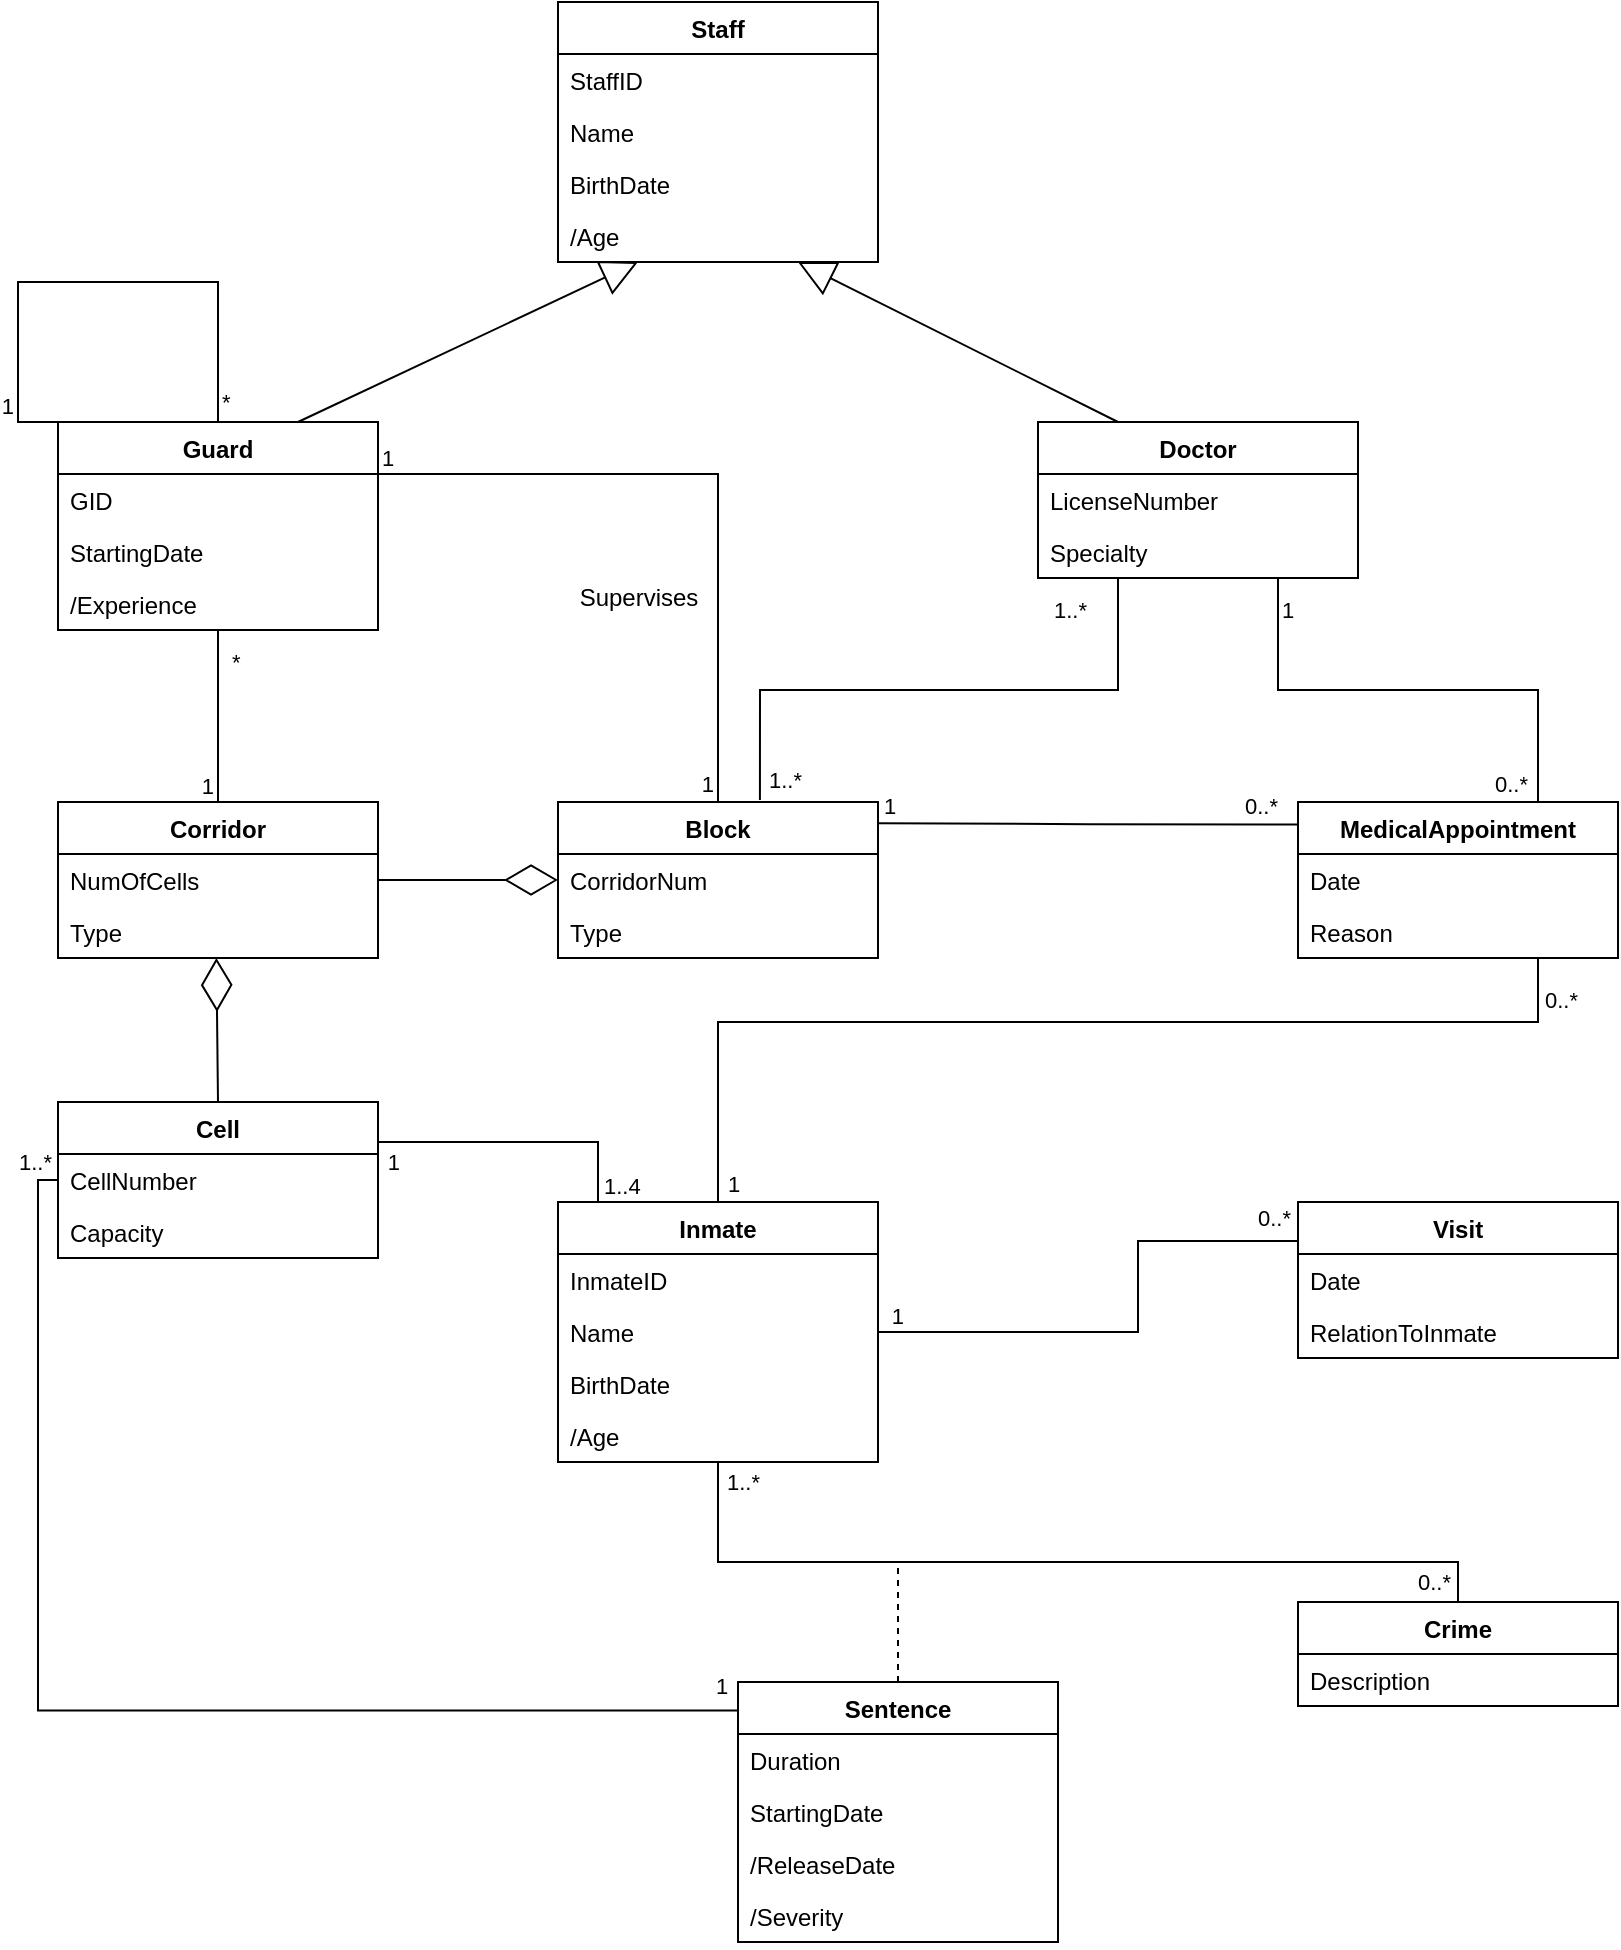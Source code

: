 <mxfile version="15.8.3" type="github">
  <diagram id="kgcrtWVFsiGZsjyP_v5N" name="Page-1">
    <mxGraphModel dx="1422" dy="2001" grid="1" gridSize="10" guides="1" tooltips="1" connect="1" arrows="1" fold="1" page="1" pageScale="1" pageWidth="827" pageHeight="1169" math="0" shadow="0">
      <root>
        <mxCell id="0" />
        <mxCell id="1" parent="0" />
        <mxCell id="WiG1OMdd3NblhOqTEnWN-1" value="Block" style="swimlane;fontStyle=1;align=center;verticalAlign=top;childLayout=stackLayout;horizontal=1;startSize=26;horizontalStack=0;resizeParent=1;resizeParentMax=0;resizeLast=0;collapsible=1;marginBottom=0;" parent="1" vertex="1">
          <mxGeometry x="750" y="-50" width="160" height="78" as="geometry">
            <mxRectangle x="750" y="220" width="60" height="26" as="alternateBounds" />
          </mxGeometry>
        </mxCell>
        <mxCell id="WiG1OMdd3NblhOqTEnWN-106" value="CorridorNum" style="text;strokeColor=none;fillColor=none;align=left;verticalAlign=top;spacingLeft=4;spacingRight=4;overflow=hidden;rotatable=0;points=[[0,0.5],[1,0.5]];portConstraint=eastwest;fontStyle=0" parent="WiG1OMdd3NblhOqTEnWN-1" vertex="1">
          <mxGeometry y="26" width="160" height="26" as="geometry" />
        </mxCell>
        <mxCell id="uNDc3RV0QNf6Mn9Po8Ji-14" value="Type" style="text;strokeColor=none;fillColor=none;align=left;verticalAlign=top;spacingLeft=4;spacingRight=4;overflow=hidden;rotatable=0;points=[[0,0.5],[1,0.5]];portConstraint=eastwest;fontStyle=0" parent="WiG1OMdd3NblhOqTEnWN-1" vertex="1">
          <mxGeometry y="52" width="160" height="26" as="geometry" />
        </mxCell>
        <mxCell id="WiG1OMdd3NblhOqTEnWN-5" value="Corridor" style="swimlane;fontStyle=1;align=center;verticalAlign=top;childLayout=stackLayout;horizontal=1;startSize=26;horizontalStack=0;resizeParent=1;resizeParentMax=0;resizeLast=0;collapsible=1;marginBottom=0;" parent="1" vertex="1">
          <mxGeometry x="500" y="-50" width="160" height="78" as="geometry">
            <mxRectangle x="280" y="220" width="80" height="26" as="alternateBounds" />
          </mxGeometry>
        </mxCell>
        <mxCell id="WiG1OMdd3NblhOqTEnWN-8" value="NumOfCells" style="text;strokeColor=none;fillColor=none;align=left;verticalAlign=top;spacingLeft=4;spacingRight=4;overflow=hidden;rotatable=0;points=[[0,0.5],[1,0.5]];portConstraint=eastwest;" parent="WiG1OMdd3NblhOqTEnWN-5" vertex="1">
          <mxGeometry y="26" width="160" height="26" as="geometry" />
        </mxCell>
        <mxCell id="uNDc3RV0QNf6Mn9Po8Ji-21" value="Type" style="text;strokeColor=none;fillColor=none;align=left;verticalAlign=top;spacingLeft=4;spacingRight=4;overflow=hidden;rotatable=0;points=[[0,0.5],[1,0.5]];portConstraint=eastwest;" parent="WiG1OMdd3NblhOqTEnWN-5" vertex="1">
          <mxGeometry y="52" width="160" height="26" as="geometry" />
        </mxCell>
        <object label="Guard" id="WiG1OMdd3NblhOqTEnWN-17">
          <mxCell style="swimlane;fontStyle=1;align=center;verticalAlign=top;childLayout=stackLayout;horizontal=1;startSize=26;horizontalStack=0;resizeParent=1;resizeParentMax=0;resizeLast=0;collapsible=1;marginBottom=0;" parent="1" vertex="1">
            <mxGeometry x="500" y="-240" width="160" height="104" as="geometry">
              <mxRectangle x="330" y="-90" width="70" height="26" as="alternateBounds" />
            </mxGeometry>
          </mxCell>
        </object>
        <mxCell id="dUfujEgyJ_mYRScmpVey-1" value="GID" style="text;strokeColor=none;fillColor=none;align=left;verticalAlign=top;spacingLeft=4;spacingRight=4;overflow=hidden;rotatable=0;points=[[0,0.5],[1,0.5]];portConstraint=eastwest;fontStyle=0" vertex="1" parent="WiG1OMdd3NblhOqTEnWN-17">
          <mxGeometry y="26" width="160" height="26" as="geometry" />
        </mxCell>
        <mxCell id="1eANcThrR3IjL-EW0r3--76" value="StartingDate" style="text;strokeColor=none;fillColor=none;align=left;verticalAlign=top;spacingLeft=4;spacingRight=4;overflow=hidden;rotatable=0;points=[[0,0.5],[1,0.5]];portConstraint=eastwest;fontStyle=0" parent="WiG1OMdd3NblhOqTEnWN-17" vertex="1">
          <mxGeometry y="52" width="160" height="26" as="geometry" />
        </mxCell>
        <mxCell id="WiG1OMdd3NblhOqTEnWN-101" value="/Experience" style="text;strokeColor=none;fillColor=none;align=left;verticalAlign=top;spacingLeft=4;spacingRight=4;overflow=hidden;rotatable=0;points=[[0,0.5],[1,0.5]];portConstraint=eastwest;" parent="WiG1OMdd3NblhOqTEnWN-17" vertex="1">
          <mxGeometry y="78" width="160" height="26" as="geometry" />
        </mxCell>
        <mxCell id="WiG1OMdd3NblhOqTEnWN-21" value="Visit&#xa;" style="swimlane;fontStyle=1;align=center;verticalAlign=top;childLayout=stackLayout;horizontal=1;startSize=26;horizontalStack=0;resizeParent=1;resizeParentMax=0;resizeLast=0;collapsible=1;marginBottom=0;" parent="1" vertex="1">
          <mxGeometry x="1120" y="150" width="160" height="78" as="geometry">
            <mxRectangle x="667" y="560" width="60" height="26" as="alternateBounds" />
          </mxGeometry>
        </mxCell>
        <mxCell id="WiG1OMdd3NblhOqTEnWN-24" value="Date" style="text;strokeColor=none;fillColor=none;align=left;verticalAlign=top;spacingLeft=4;spacingRight=4;overflow=hidden;rotatable=0;points=[[0,0.5],[1,0.5]];portConstraint=eastwest;" parent="WiG1OMdd3NblhOqTEnWN-21" vertex="1">
          <mxGeometry y="26" width="160" height="26" as="geometry" />
        </mxCell>
        <mxCell id="WiG1OMdd3NblhOqTEnWN-103" value="RelationToInmate" style="text;strokeColor=none;fillColor=none;align=left;verticalAlign=top;spacingLeft=4;spacingRight=4;overflow=hidden;rotatable=0;points=[[0,0.5],[1,0.5]];portConstraint=eastwest;" parent="WiG1OMdd3NblhOqTEnWN-21" vertex="1">
          <mxGeometry y="52" width="160" height="26" as="geometry" />
        </mxCell>
        <object label="Inmate" id="WiG1OMdd3NblhOqTEnWN-30">
          <mxCell style="swimlane;fontStyle=1;align=center;verticalAlign=top;childLayout=stackLayout;horizontal=1;startSize=26;horizontalStack=0;resizeParent=1;resizeParentMax=0;resizeLast=0;collapsible=1;marginBottom=0;" parent="1" vertex="1">
            <mxGeometry x="750" y="150" width="160" height="130" as="geometry">
              <mxRectangle x="90" y="447" width="70" height="26" as="alternateBounds" />
            </mxGeometry>
          </mxCell>
        </object>
        <mxCell id="WiG1OMdd3NblhOqTEnWN-31" value="InmateID" style="text;strokeColor=none;fillColor=none;align=left;verticalAlign=top;spacingLeft=4;spacingRight=4;overflow=hidden;rotatable=0;points=[[0,0.5],[1,0.5]];portConstraint=eastwest;fontStyle=0" parent="WiG1OMdd3NblhOqTEnWN-30" vertex="1">
          <mxGeometry y="26" width="160" height="26" as="geometry" />
        </mxCell>
        <mxCell id="WiG1OMdd3NblhOqTEnWN-33" value="Name" style="text;strokeColor=none;fillColor=none;align=left;verticalAlign=top;spacingLeft=4;spacingRight=4;overflow=hidden;rotatable=0;points=[[0,0.5],[1,0.5]];portConstraint=eastwest;" parent="WiG1OMdd3NblhOqTEnWN-30" vertex="1">
          <mxGeometry y="52" width="160" height="26" as="geometry" />
        </mxCell>
        <mxCell id="WiG1OMdd3NblhOqTEnWN-35" value="BirthDate" style="text;strokeColor=none;fillColor=none;align=left;verticalAlign=top;spacingLeft=4;spacingRight=4;overflow=hidden;rotatable=0;points=[[0,0.5],[1,0.5]];portConstraint=eastwest;" parent="WiG1OMdd3NblhOqTEnWN-30" vertex="1">
          <mxGeometry y="78" width="160" height="26" as="geometry" />
        </mxCell>
        <mxCell id="WiG1OMdd3NblhOqTEnWN-37" value="/Age" style="text;strokeColor=none;fillColor=none;align=left;verticalAlign=top;spacingLeft=4;spacingRight=4;overflow=hidden;rotatable=0;points=[[0,0.5],[1,0.5]];portConstraint=eastwest;" parent="WiG1OMdd3NblhOqTEnWN-30" vertex="1">
          <mxGeometry y="104" width="160" height="26" as="geometry" />
        </mxCell>
        <mxCell id="WiG1OMdd3NblhOqTEnWN-63" value="Sentence" style="swimlane;fontStyle=1;align=center;verticalAlign=top;childLayout=stackLayout;horizontal=1;startSize=26;horizontalStack=0;resizeParent=1;resizeParentMax=0;resizeLast=0;collapsible=1;marginBottom=0;" parent="1" vertex="1">
          <mxGeometry x="840" y="390" width="160" height="130" as="geometry">
            <mxRectangle x="150" y="750" width="90" height="26" as="alternateBounds" />
          </mxGeometry>
        </mxCell>
        <mxCell id="WiG1OMdd3NblhOqTEnWN-97" value="Duration" style="text;strokeColor=none;fillColor=none;align=left;verticalAlign=top;spacingLeft=4;spacingRight=4;overflow=hidden;rotatable=0;points=[[0,0.5],[1,0.5]];portConstraint=eastwest;fontStyle=0" parent="WiG1OMdd3NblhOqTEnWN-63" vertex="1">
          <mxGeometry y="26" width="160" height="26" as="geometry" />
        </mxCell>
        <mxCell id="WiG1OMdd3NblhOqTEnWN-65" value="StartingDate" style="text;strokeColor=none;fillColor=none;align=left;verticalAlign=top;spacingLeft=4;spacingRight=4;overflow=hidden;rotatable=0;points=[[0,0.5],[1,0.5]];portConstraint=eastwest;fontStyle=0" parent="WiG1OMdd3NblhOqTEnWN-63" vertex="1">
          <mxGeometry y="52" width="160" height="26" as="geometry" />
        </mxCell>
        <mxCell id="WiG1OMdd3NblhOqTEnWN-66" value="/ReleaseDate" style="text;strokeColor=none;fillColor=none;align=left;verticalAlign=top;spacingLeft=4;spacingRight=4;overflow=hidden;rotatable=0;points=[[0,0.5],[1,0.5]];portConstraint=eastwest;fontStyle=0" parent="WiG1OMdd3NblhOqTEnWN-63" vertex="1">
          <mxGeometry y="78" width="160" height="26" as="geometry" />
        </mxCell>
        <mxCell id="uNDc3RV0QNf6Mn9Po8Ji-13" value="/Severity " style="text;strokeColor=none;fillColor=none;align=left;verticalAlign=top;spacingLeft=4;spacingRight=4;overflow=hidden;rotatable=0;points=[[0,0.5],[1,0.5]];portConstraint=eastwest;fontStyle=0" parent="WiG1OMdd3NblhOqTEnWN-63" vertex="1">
          <mxGeometry y="104" width="160" height="26" as="geometry" />
        </mxCell>
        <mxCell id="WiG1OMdd3NblhOqTEnWN-46" value="Crime" style="swimlane;fontStyle=1;align=center;verticalAlign=top;childLayout=stackLayout;horizontal=1;startSize=26;horizontalStack=0;resizeParent=1;resizeParentMax=0;resizeLast=0;collapsible=1;marginBottom=0;" parent="1" vertex="1">
          <mxGeometry x="1120" y="350" width="160" height="52" as="geometry">
            <mxRectangle x="340" y="763" width="70" height="26" as="alternateBounds" />
          </mxGeometry>
        </mxCell>
        <mxCell id="WiG1OMdd3NblhOqTEnWN-50" value="Description" style="text;strokeColor=none;fillColor=none;align=left;verticalAlign=top;spacingLeft=4;spacingRight=4;overflow=hidden;rotatable=0;points=[[0,0.5],[1,0.5]];portConstraint=eastwest;fontStyle=0" parent="WiG1OMdd3NblhOqTEnWN-46" vertex="1">
          <mxGeometry y="26" width="160" height="26" as="geometry" />
        </mxCell>
        <mxCell id="WiG1OMdd3NblhOqTEnWN-68" value="Cell" style="swimlane;fontStyle=1;align=center;verticalAlign=top;childLayout=stackLayout;horizontal=1;startSize=26;horizontalStack=0;resizeParent=1;resizeParentMax=0;resizeLast=0;collapsible=1;marginBottom=0;" parent="1" vertex="1">
          <mxGeometry x="500" y="100" width="160" height="78" as="geometry">
            <mxRectangle x="140" y="-10" width="50" height="26" as="alternateBounds" />
          </mxGeometry>
        </mxCell>
        <mxCell id="TEQPe1lsKpctxHtC12Dt-9" value="CellNumber" style="text;strokeColor=none;fillColor=none;align=left;verticalAlign=top;spacingLeft=4;spacingRight=4;overflow=hidden;rotatable=0;points=[[0,0.5],[1,0.5]];portConstraint=eastwest;" parent="WiG1OMdd3NblhOqTEnWN-68" vertex="1">
          <mxGeometry y="26" width="160" height="26" as="geometry" />
        </mxCell>
        <mxCell id="WiG1OMdd3NblhOqTEnWN-71" value="Capacity" style="text;strokeColor=none;fillColor=none;align=left;verticalAlign=top;spacingLeft=4;spacingRight=4;overflow=hidden;rotatable=0;points=[[0,0.5],[1,0.5]];portConstraint=eastwest;" parent="WiG1OMdd3NblhOqTEnWN-68" vertex="1">
          <mxGeometry y="52" width="160" height="26" as="geometry" />
        </mxCell>
        <mxCell id="1eANcThrR3IjL-EW0r3--4" value="" style="endArrow=block;endSize=16;endFill=0;html=1;rounded=0;strokeColor=#000000;exitX=0.75;exitY=0;exitDx=0;exitDy=0;entryX=0.25;entryY=1;entryDx=0;entryDy=0;" parent="1" source="WiG1OMdd3NblhOqTEnWN-17" target="1eANcThrR3IjL-EW0r3--5" edge="1">
          <mxGeometry width="160" relative="1" as="geometry">
            <mxPoint x="890" y="310" as="sourcePoint" />
            <mxPoint x="1050" y="310" as="targetPoint" />
          </mxGeometry>
        </mxCell>
        <object label="Staff" id="1eANcThrR3IjL-EW0r3--5">
          <mxCell style="swimlane;fontStyle=1;align=center;verticalAlign=top;childLayout=stackLayout;horizontal=1;startSize=26;horizontalStack=0;resizeParent=1;resizeParentMax=0;resizeLast=0;collapsible=1;marginBottom=0;" parent="1" vertex="1">
            <mxGeometry x="750" y="-450" width="160" height="130" as="geometry">
              <mxRectangle x="600" y="-240" width="60" height="26" as="alternateBounds" />
            </mxGeometry>
          </mxCell>
        </object>
        <mxCell id="1eANcThrR3IjL-EW0r3--6" value="StaffID" style="text;strokeColor=none;fillColor=none;align=left;verticalAlign=top;spacingLeft=4;spacingRight=4;overflow=hidden;rotatable=0;points=[[0,0.5],[1,0.5]];portConstraint=eastwest;fontStyle=0" parent="1eANcThrR3IjL-EW0r3--5" vertex="1">
          <mxGeometry y="26" width="160" height="26" as="geometry" />
        </mxCell>
        <mxCell id="1eANcThrR3IjL-EW0r3--8" value="Name" style="text;strokeColor=none;fillColor=none;align=left;verticalAlign=top;spacingLeft=4;spacingRight=4;overflow=hidden;rotatable=0;points=[[0,0.5],[1,0.5]];portConstraint=eastwest;" parent="1eANcThrR3IjL-EW0r3--5" vertex="1">
          <mxGeometry y="52" width="160" height="26" as="geometry" />
        </mxCell>
        <mxCell id="1eANcThrR3IjL-EW0r3--10" value="BirthDate" style="text;strokeColor=none;fillColor=none;align=left;verticalAlign=top;spacingLeft=4;spacingRight=4;overflow=hidden;rotatable=0;points=[[0,0.5],[1,0.5]];portConstraint=eastwest;" parent="1eANcThrR3IjL-EW0r3--5" vertex="1">
          <mxGeometry y="78" width="160" height="26" as="geometry" />
        </mxCell>
        <mxCell id="1eANcThrR3IjL-EW0r3--14" value="/Age" style="text;strokeColor=none;fillColor=none;align=left;verticalAlign=top;spacingLeft=4;spacingRight=4;overflow=hidden;rotatable=0;points=[[0,0.5],[1,0.5]];portConstraint=eastwest;" parent="1eANcThrR3IjL-EW0r3--5" vertex="1">
          <mxGeometry y="104" width="160" height="26" as="geometry" />
        </mxCell>
        <mxCell id="1eANcThrR3IjL-EW0r3--27" value="" style="endArrow=block;endSize=16;endFill=0;html=1;rounded=0;strokeColor=#000000;exitX=0.25;exitY=0;exitDx=0;exitDy=0;entryX=0.75;entryY=1;entryDx=0;entryDy=0;" parent="1" source="TEQPe1lsKpctxHtC12Dt-5" target="1eANcThrR3IjL-EW0r3--5" edge="1">
          <mxGeometry width="160" relative="1" as="geometry">
            <mxPoint x="1180.0" y="371.01" as="sourcePoint" />
            <mxPoint x="1419.99" y="200" as="targetPoint" />
          </mxGeometry>
        </mxCell>
        <mxCell id="1eANcThrR3IjL-EW0r3--33" value="" style="endArrow=none;html=1;edgeStyle=orthogonalEdgeStyle;rounded=0;strokeColor=#000000;exitX=0.5;exitY=1;exitDx=0;exitDy=0;entryX=0.5;entryY=0;entryDx=0;entryDy=0;" parent="1" source="WiG1OMdd3NblhOqTEnWN-17" target="WiG1OMdd3NblhOqTEnWN-5" edge="1">
          <mxGeometry relative="1" as="geometry">
            <mxPoint x="1040" y="230" as="sourcePoint" />
            <mxPoint x="1120" y="330" as="targetPoint" />
          </mxGeometry>
        </mxCell>
        <mxCell id="1eANcThrR3IjL-EW0r3--34" value="*" style="edgeLabel;resizable=0;html=1;align=left;verticalAlign=bottom;strokeColor=#000000;" parent="1eANcThrR3IjL-EW0r3--33" connectable="0" vertex="1">
          <mxGeometry x="-1" relative="1" as="geometry">
            <mxPoint x="5" y="24" as="offset" />
          </mxGeometry>
        </mxCell>
        <mxCell id="1eANcThrR3IjL-EW0r3--35" value="1" style="edgeLabel;resizable=0;html=1;align=right;verticalAlign=bottom;strokeColor=#000000;" parent="1eANcThrR3IjL-EW0r3--33" connectable="0" vertex="1">
          <mxGeometry x="1" relative="1" as="geometry">
            <mxPoint x="-2" as="offset" />
          </mxGeometry>
        </mxCell>
        <mxCell id="1eANcThrR3IjL-EW0r3--36" value="MedicalAppointment" style="swimlane;fontStyle=1;align=center;verticalAlign=top;childLayout=stackLayout;horizontal=1;startSize=26;horizontalStack=0;resizeParent=1;resizeParentMax=0;resizeLast=0;collapsible=1;marginBottom=0;" parent="1" vertex="1">
          <mxGeometry x="1120" y="-50" width="160" height="78" as="geometry">
            <mxRectangle x="1060" y="350" width="150" height="26" as="alternateBounds" />
          </mxGeometry>
        </mxCell>
        <mxCell id="1eANcThrR3IjL-EW0r3--39" value="Date" style="text;strokeColor=none;fillColor=none;align=left;verticalAlign=top;spacingLeft=4;spacingRight=4;overflow=hidden;rotatable=0;points=[[0,0.5],[1,0.5]];portConstraint=eastwest;" parent="1eANcThrR3IjL-EW0r3--36" vertex="1">
          <mxGeometry y="26" width="160" height="26" as="geometry" />
        </mxCell>
        <mxCell id="1eANcThrR3IjL-EW0r3--41" value="Reason" style="text;strokeColor=none;fillColor=none;align=left;verticalAlign=top;spacingLeft=4;spacingRight=4;overflow=hidden;rotatable=0;points=[[0,0.5],[1,0.5]];portConstraint=eastwest;" parent="1eANcThrR3IjL-EW0r3--36" vertex="1">
          <mxGeometry y="52" width="160" height="26" as="geometry" />
        </mxCell>
        <mxCell id="1eANcThrR3IjL-EW0r3--55" value="" style="endArrow=none;html=1;edgeStyle=orthogonalEdgeStyle;rounded=0;strokeColor=#000000;entryX=1;entryY=0.5;entryDx=0;entryDy=0;exitX=0;exitY=0.25;exitDx=0;exitDy=0;" parent="1" source="WiG1OMdd3NblhOqTEnWN-21" target="WiG1OMdd3NblhOqTEnWN-30" edge="1">
          <mxGeometry relative="1" as="geometry">
            <mxPoint x="1160" y="169" as="sourcePoint" />
            <mxPoint x="670" y="700" as="targetPoint" />
            <Array as="points">
              <mxPoint x="1040" y="169" />
              <mxPoint x="1040" y="215" />
            </Array>
          </mxGeometry>
        </mxCell>
        <mxCell id="1eANcThrR3IjL-EW0r3--56" value="0..*" style="edgeLabel;resizable=0;html=1;align=left;verticalAlign=bottom;strokeColor=#000000;" parent="1eANcThrR3IjL-EW0r3--55" connectable="0" vertex="1">
          <mxGeometry x="-1" relative="1" as="geometry">
            <mxPoint x="-22" y="-3" as="offset" />
          </mxGeometry>
        </mxCell>
        <mxCell id="1eANcThrR3IjL-EW0r3--57" value="1" style="edgeLabel;resizable=0;html=1;align=right;verticalAlign=bottom;strokeColor=#000000;" parent="1eANcThrR3IjL-EW0r3--55" connectable="0" vertex="1">
          <mxGeometry x="1" relative="1" as="geometry">
            <mxPoint x="13" as="offset" />
          </mxGeometry>
        </mxCell>
        <mxCell id="1eANcThrR3IjL-EW0r3--58" value="" style="endArrow=none;html=1;edgeStyle=orthogonalEdgeStyle;rounded=0;strokeColor=#000000;exitX=0.5;exitY=0;exitDx=0;exitDy=0;entryX=0.5;entryY=1;entryDx=0;entryDy=0;" parent="1" source="WiG1OMdd3NblhOqTEnWN-46" target="WiG1OMdd3NblhOqTEnWN-30" edge="1">
          <mxGeometry relative="1" as="geometry">
            <mxPoint x="800" y="690" as="sourcePoint" />
            <mxPoint x="605" y="690" as="targetPoint" />
            <Array as="points">
              <mxPoint x="1200" y="330" />
              <mxPoint x="830" y="330" />
            </Array>
          </mxGeometry>
        </mxCell>
        <mxCell id="1eANcThrR3IjL-EW0r3--59" value="0..*" style="edgeLabel;resizable=0;html=1;align=left;verticalAlign=bottom;strokeColor=#000000;" parent="1eANcThrR3IjL-EW0r3--58" connectable="0" vertex="1">
          <mxGeometry x="-1" relative="1" as="geometry">
            <mxPoint x="-22" y="-2" as="offset" />
          </mxGeometry>
        </mxCell>
        <mxCell id="1eANcThrR3IjL-EW0r3--60" value="1..*" style="edgeLabel;resizable=0;html=1;align=right;verticalAlign=bottom;strokeColor=#000000;" parent="1eANcThrR3IjL-EW0r3--58" connectable="0" vertex="1">
          <mxGeometry x="1" relative="1" as="geometry">
            <mxPoint x="21" y="18" as="offset" />
          </mxGeometry>
        </mxCell>
        <mxCell id="1eANcThrR3IjL-EW0r3--65" value="" style="endArrow=none;html=1;edgeStyle=orthogonalEdgeStyle;rounded=0;strokeColor=#000000;exitX=0.5;exitY=0;exitDx=0;exitDy=0;" parent="1" source="WiG1OMdd3NblhOqTEnWN-30" target="WiG1OMdd3NblhOqTEnWN-68" edge="1">
          <mxGeometry relative="1" as="geometry">
            <mxPoint x="540" y="437" as="sourcePoint" />
            <mxPoint x="300" y="400" as="targetPoint" />
            <Array as="points">
              <mxPoint x="770" y="120" />
            </Array>
          </mxGeometry>
        </mxCell>
        <mxCell id="1eANcThrR3IjL-EW0r3--66" value="1..4" style="edgeLabel;resizable=0;html=1;align=left;verticalAlign=bottom;strokeColor=#000000;" parent="1eANcThrR3IjL-EW0r3--65" connectable="0" vertex="1">
          <mxGeometry x="-1" relative="1" as="geometry">
            <mxPoint x="-59" as="offset" />
          </mxGeometry>
        </mxCell>
        <mxCell id="1eANcThrR3IjL-EW0r3--67" value="1" style="edgeLabel;resizable=0;html=1;align=right;verticalAlign=bottom;strokeColor=#000000;" parent="1eANcThrR3IjL-EW0r3--65" connectable="0" vertex="1">
          <mxGeometry x="1" relative="1" as="geometry">
            <mxPoint x="11" y="18" as="offset" />
          </mxGeometry>
        </mxCell>
        <mxCell id="1eANcThrR3IjL-EW0r3--77" value="" style="endArrow=none;html=1;edgeStyle=orthogonalEdgeStyle;rounded=0;strokeColor=#000000;entryX=0.75;entryY=0;entryDx=0;entryDy=0;exitX=0.75;exitY=1;exitDx=0;exitDy=0;" parent="1" source="TEQPe1lsKpctxHtC12Dt-5" target="1eANcThrR3IjL-EW0r3--36" edge="1">
          <mxGeometry relative="1" as="geometry">
            <mxPoint x="960" y="10" as="sourcePoint" />
            <mxPoint x="990" y="399" as="targetPoint" />
          </mxGeometry>
        </mxCell>
        <mxCell id="1eANcThrR3IjL-EW0r3--78" value="1" style="edgeLabel;resizable=0;html=1;align=left;verticalAlign=bottom;strokeColor=#000000;" parent="1eANcThrR3IjL-EW0r3--77" connectable="0" vertex="1">
          <mxGeometry x="-1" relative="1" as="geometry">
            <mxPoint y="24" as="offset" />
          </mxGeometry>
        </mxCell>
        <mxCell id="1eANcThrR3IjL-EW0r3--79" value="0..*" style="edgeLabel;resizable=0;html=1;align=right;verticalAlign=bottom;strokeColor=#000000;" parent="1eANcThrR3IjL-EW0r3--77" connectable="0" vertex="1">
          <mxGeometry x="1" relative="1" as="geometry">
            <mxPoint x="-5" y="-1" as="offset" />
          </mxGeometry>
        </mxCell>
        <mxCell id="1eANcThrR3IjL-EW0r3--85" value="" style="endArrow=none;html=1;edgeStyle=orthogonalEdgeStyle;rounded=0;strokeColor=#000000;exitX=1;exitY=0;exitDx=0;exitDy=0;entryX=0.75;entryY=1;entryDx=0;entryDy=0;" parent="1" source="WiG1OMdd3NblhOqTEnWN-30" target="1eANcThrR3IjL-EW0r3--36" edge="1">
          <mxGeometry relative="1" as="geometry">
            <mxPoint x="870" y="310" as="sourcePoint" />
            <mxPoint x="1410" y="450" as="targetPoint" />
            <Array as="points">
              <mxPoint x="830" y="150" />
              <mxPoint x="830" y="60" />
              <mxPoint x="1240" y="60" />
            </Array>
          </mxGeometry>
        </mxCell>
        <mxCell id="1eANcThrR3IjL-EW0r3--86" value="1" style="edgeLabel;resizable=0;html=1;align=left;verticalAlign=bottom;strokeColor=#000000;" parent="1eANcThrR3IjL-EW0r3--85" connectable="0" vertex="1">
          <mxGeometry x="-1" relative="1" as="geometry">
            <mxPoint x="-77" y="-1" as="offset" />
          </mxGeometry>
        </mxCell>
        <mxCell id="1eANcThrR3IjL-EW0r3--87" value="0..*" style="edgeLabel;resizable=0;html=1;align=right;verticalAlign=bottom;strokeColor=#000000;" parent="1eANcThrR3IjL-EW0r3--85" connectable="0" vertex="1">
          <mxGeometry x="1" relative="1" as="geometry">
            <mxPoint x="20" y="29" as="offset" />
          </mxGeometry>
        </mxCell>
        <mxCell id="uNDc3RV0QNf6Mn9Po8Ji-6" value="" style="endArrow=none;html=1;edgeStyle=orthogonalEdgeStyle;rounded=0;entryX=0;entryY=0.5;entryDx=0;entryDy=0;exitX=-0.002;exitY=0.11;exitDx=0;exitDy=0;exitPerimeter=0;" parent="1" source="WiG1OMdd3NblhOqTEnWN-63" target="WiG1OMdd3NblhOqTEnWN-68" edge="1">
          <mxGeometry relative="1" as="geometry">
            <mxPoint x="450" y="780" as="sourcePoint" />
            <mxPoint x="30" y="310" as="targetPoint" />
          </mxGeometry>
        </mxCell>
        <mxCell id="uNDc3RV0QNf6Mn9Po8Ji-7" value="1" style="edgeLabel;resizable=0;html=1;align=left;verticalAlign=bottom;" parent="uNDc3RV0QNf6Mn9Po8Ji-6" connectable="0" vertex="1">
          <mxGeometry x="-1" relative="1" as="geometry">
            <mxPoint x="-13" y="-4" as="offset" />
          </mxGeometry>
        </mxCell>
        <mxCell id="uNDc3RV0QNf6Mn9Po8Ji-8" value="1..*" style="edgeLabel;resizable=0;html=1;align=right;verticalAlign=bottom;" parent="uNDc3RV0QNf6Mn9Po8Ji-6" connectable="0" vertex="1">
          <mxGeometry x="1" relative="1" as="geometry">
            <mxPoint x="-3" y="-1" as="offset" />
          </mxGeometry>
        </mxCell>
        <mxCell id="uNDc3RV0QNf6Mn9Po8Ji-15" value="" style="endArrow=none;html=1;edgeStyle=orthogonalEdgeStyle;rounded=0;exitX=0.25;exitY=1;exitDx=0;exitDy=0;entryX=0.631;entryY=-0.013;entryDx=0;entryDy=0;entryPerimeter=0;" parent="1" source="TEQPe1lsKpctxHtC12Dt-5" target="WiG1OMdd3NblhOqTEnWN-1" edge="1">
          <mxGeometry relative="1" as="geometry">
            <mxPoint x="760" y="30" as="sourcePoint" />
            <mxPoint x="910" y="50" as="targetPoint" />
          </mxGeometry>
        </mxCell>
        <mxCell id="uNDc3RV0QNf6Mn9Po8Ji-16" value="1..*" style="edgeLabel;resizable=0;html=1;align=left;verticalAlign=bottom;" parent="uNDc3RV0QNf6Mn9Po8Ji-15" connectable="0" vertex="1">
          <mxGeometry x="-1" relative="1" as="geometry">
            <mxPoint x="-34" y="24" as="offset" />
          </mxGeometry>
        </mxCell>
        <mxCell id="uNDc3RV0QNf6Mn9Po8Ji-17" value="1..*" style="edgeLabel;resizable=0;html=1;align=right;verticalAlign=bottom;" parent="uNDc3RV0QNf6Mn9Po8Ji-15" connectable="0" vertex="1">
          <mxGeometry x="1" relative="1" as="geometry">
            <mxPoint x="22" y="-1" as="offset" />
          </mxGeometry>
        </mxCell>
        <mxCell id="uNDc3RV0QNf6Mn9Po8Ji-22" value="" style="endArrow=none;html=1;edgeStyle=orthogonalEdgeStyle;rounded=0;entryX=0;entryY=0;entryDx=0;entryDy=0;exitX=0.5;exitY=0;exitDx=0;exitDy=0;" parent="1" source="WiG1OMdd3NblhOqTEnWN-17" target="WiG1OMdd3NblhOqTEnWN-17" edge="1">
          <mxGeometry relative="1" as="geometry">
            <mxPoint x="330" y="-110" as="sourcePoint" />
            <mxPoint x="290" y="-90.5" as="targetPoint" />
            <Array as="points">
              <mxPoint x="580" y="-310" />
              <mxPoint x="480" y="-310" />
              <mxPoint x="480" y="-240" />
            </Array>
          </mxGeometry>
        </mxCell>
        <mxCell id="uNDc3RV0QNf6Mn9Po8Ji-23" value="*" style="edgeLabel;resizable=0;html=1;align=left;verticalAlign=bottom;" parent="uNDc3RV0QNf6Mn9Po8Ji-22" connectable="0" vertex="1">
          <mxGeometry x="-1" relative="1" as="geometry">
            <mxPoint y="-2" as="offset" />
          </mxGeometry>
        </mxCell>
        <mxCell id="uNDc3RV0QNf6Mn9Po8Ji-24" value="1" style="edgeLabel;resizable=0;html=1;align=right;verticalAlign=bottom;" parent="uNDc3RV0QNf6Mn9Po8Ji-22" connectable="0" vertex="1">
          <mxGeometry x="1" relative="1" as="geometry">
            <mxPoint x="-22" as="offset" />
          </mxGeometry>
        </mxCell>
        <mxCell id="uNDc3RV0QNf6Mn9Po8Ji-26" value="" style="endArrow=diamondThin;endFill=0;endSize=24;html=1;rounded=0;exitX=1;exitY=0.5;exitDx=0;exitDy=0;" parent="1" source="WiG1OMdd3NblhOqTEnWN-5" target="WiG1OMdd3NblhOqTEnWN-1" edge="1">
          <mxGeometry width="160" relative="1" as="geometry">
            <mxPoint x="630" y="230" as="sourcePoint" />
            <mxPoint x="790" y="230" as="targetPoint" />
          </mxGeometry>
        </mxCell>
        <mxCell id="uNDc3RV0QNf6Mn9Po8Ji-27" value="" style="endArrow=diamondThin;endFill=0;endSize=24;html=1;rounded=0;exitX=0.5;exitY=0;exitDx=0;exitDy=0;entryX=0.495;entryY=1;entryDx=0;entryDy=0;entryPerimeter=0;" parent="1" source="WiG1OMdd3NblhOqTEnWN-68" target="uNDc3RV0QNf6Mn9Po8Ji-21" edge="1">
          <mxGeometry width="160" relative="1" as="geometry">
            <mxPoint x="160" y="180" as="sourcePoint" />
            <mxPoint x="470" y="-10" as="targetPoint" />
            <Array as="points" />
          </mxGeometry>
        </mxCell>
        <mxCell id="TEQPe1lsKpctxHtC12Dt-5" value="Doctor" style="swimlane;fontStyle=1;align=center;verticalAlign=top;childLayout=stackLayout;horizontal=1;startSize=26;horizontalStack=0;resizeParent=1;resizeParentMax=0;resizeLast=0;collapsible=1;marginBottom=0;" parent="1" vertex="1">
          <mxGeometry x="990" y="-240" width="160" height="78" as="geometry">
            <mxRectangle x="1000" y="-70" width="60" height="26" as="alternateBounds" />
          </mxGeometry>
        </mxCell>
        <mxCell id="TEQPe1lsKpctxHtC12Dt-6" value="LicenseNumber" style="text;strokeColor=none;fillColor=none;align=left;verticalAlign=top;spacingLeft=4;spacingRight=4;overflow=hidden;rotatable=0;points=[[0,0.5],[1,0.5]];portConstraint=eastwest;fontStyle=0" parent="TEQPe1lsKpctxHtC12Dt-5" vertex="1">
          <mxGeometry y="26" width="160" height="26" as="geometry" />
        </mxCell>
        <mxCell id="TEQPe1lsKpctxHtC12Dt-7" value="Specialty" style="text;strokeColor=none;fillColor=none;align=left;verticalAlign=top;spacingLeft=4;spacingRight=4;overflow=hidden;rotatable=0;points=[[0,0.5],[1,0.5]];portConstraint=eastwest;fontStyle=0" parent="TEQPe1lsKpctxHtC12Dt-5" vertex="1">
          <mxGeometry y="52" width="160" height="26" as="geometry" />
        </mxCell>
        <mxCell id="LmGrTHzLeICDTeatAXgk-3" value="" style="endArrow=none;dashed=1;html=1;rounded=0;exitX=0.5;exitY=0;exitDx=0;exitDy=0;" parent="1" source="WiG1OMdd3NblhOqTEnWN-63" edge="1">
          <mxGeometry width="50" height="50" relative="1" as="geometry">
            <mxPoint x="760" y="390" as="sourcePoint" />
            <mxPoint x="920" y="330" as="targetPoint" />
          </mxGeometry>
        </mxCell>
        <mxCell id="LmGrTHzLeICDTeatAXgk-4" value="Supervises" style="text;html=1;align=center;verticalAlign=middle;resizable=0;points=[];autosize=1;strokeColor=none;fillColor=none;" parent="1" vertex="1">
          <mxGeometry x="750" y="-162" width="80" height="20" as="geometry" />
        </mxCell>
        <mxCell id="LmGrTHzLeICDTeatAXgk-8" value="" style="endArrow=none;html=1;edgeStyle=orthogonalEdgeStyle;rounded=0;exitX=1;exitY=0.25;exitDx=0;exitDy=0;entryX=0.5;entryY=0;entryDx=0;entryDy=0;" parent="1" source="WiG1OMdd3NblhOqTEnWN-17" target="WiG1OMdd3NblhOqTEnWN-1" edge="1">
          <mxGeometry relative="1" as="geometry">
            <mxPoint x="660" y="-200" as="sourcePoint" />
            <mxPoint x="820" y="-200" as="targetPoint" />
          </mxGeometry>
        </mxCell>
        <mxCell id="LmGrTHzLeICDTeatAXgk-9" value="1" style="edgeLabel;resizable=0;html=1;align=left;verticalAlign=bottom;" parent="LmGrTHzLeICDTeatAXgk-8" connectable="0" vertex="1">
          <mxGeometry x="-1" relative="1" as="geometry" />
        </mxCell>
        <mxCell id="LmGrTHzLeICDTeatAXgk-10" value="1" style="edgeLabel;resizable=0;html=1;align=right;verticalAlign=bottom;" parent="LmGrTHzLeICDTeatAXgk-8" connectable="0" vertex="1">
          <mxGeometry x="1" relative="1" as="geometry">
            <mxPoint x="-2" y="-1" as="offset" />
          </mxGeometry>
        </mxCell>
        <mxCell id="LmGrTHzLeICDTeatAXgk-11" value="" style="endArrow=none;html=1;edgeStyle=orthogonalEdgeStyle;rounded=0;entryX=0.001;entryY=0.144;entryDx=0;entryDy=0;entryPerimeter=0;" parent="1" target="1eANcThrR3IjL-EW0r3--36" edge="1">
          <mxGeometry relative="1" as="geometry">
            <mxPoint x="910" y="-39.42" as="sourcePoint" />
            <mxPoint x="1070" y="-39.42" as="targetPoint" />
          </mxGeometry>
        </mxCell>
        <mxCell id="LmGrTHzLeICDTeatAXgk-12" value="1" style="edgeLabel;resizable=0;html=1;align=left;verticalAlign=bottom;" parent="LmGrTHzLeICDTeatAXgk-11" connectable="0" vertex="1">
          <mxGeometry x="-1" relative="1" as="geometry">
            <mxPoint x="1" as="offset" />
          </mxGeometry>
        </mxCell>
        <mxCell id="LmGrTHzLeICDTeatAXgk-13" value="0..*" style="edgeLabel;resizable=0;html=1;align=right;verticalAlign=bottom;" parent="LmGrTHzLeICDTeatAXgk-11" connectable="0" vertex="1">
          <mxGeometry x="1" relative="1" as="geometry">
            <mxPoint x="-10" y="-1" as="offset" />
          </mxGeometry>
        </mxCell>
      </root>
    </mxGraphModel>
  </diagram>
</mxfile>
